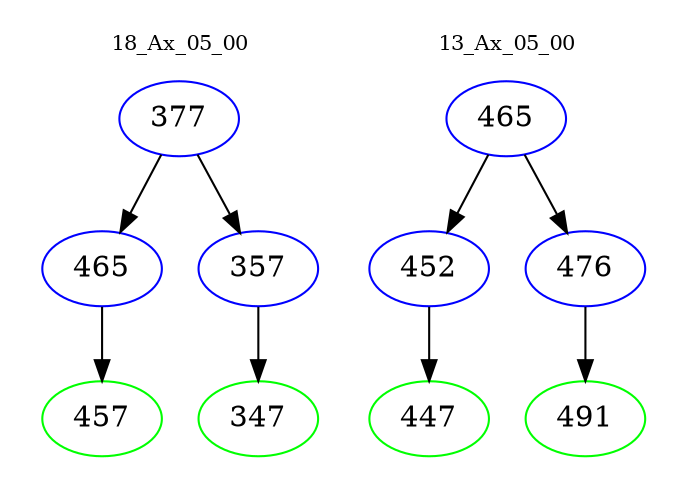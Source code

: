 digraph{
subgraph cluster_0 {
color = white
label = "18_Ax_05_00";
fontsize=10;
T0_377 [label="377", color="blue"]
T0_377 -> T0_465 [color="black"]
T0_465 [label="465", color="blue"]
T0_465 -> T0_457 [color="black"]
T0_457 [label="457", color="green"]
T0_377 -> T0_357 [color="black"]
T0_357 [label="357", color="blue"]
T0_357 -> T0_347 [color="black"]
T0_347 [label="347", color="green"]
}
subgraph cluster_1 {
color = white
label = "13_Ax_05_00";
fontsize=10;
T1_465 [label="465", color="blue"]
T1_465 -> T1_452 [color="black"]
T1_452 [label="452", color="blue"]
T1_452 -> T1_447 [color="black"]
T1_447 [label="447", color="green"]
T1_465 -> T1_476 [color="black"]
T1_476 [label="476", color="blue"]
T1_476 -> T1_491 [color="black"]
T1_491 [label="491", color="green"]
}
}
